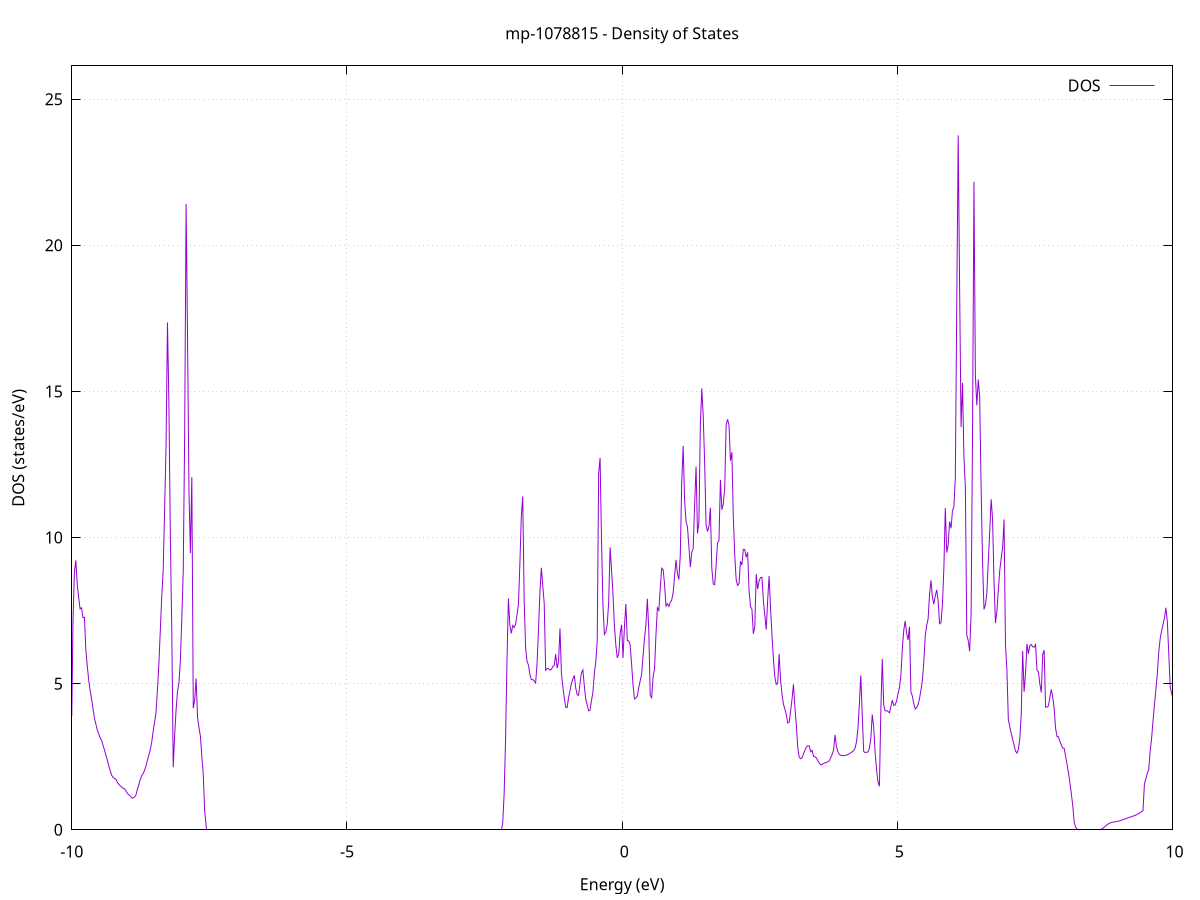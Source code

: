 set title 'mp-1078815 - Density of States'
set xlabel 'Energy (eV)'
set ylabel 'DOS (states/eV)'
set grid
set xrange [-10:10]
set yrange [0:26.140]
set xzeroaxis lt -1
set terminal png size 800,600
set output 'mp-1078815_dos_gnuplot.png'
plot '-' using 1:2 with lines title 'DOS'
-30.203000 0.000000
-30.177000 0.000000
-30.151000 0.000000
-30.124900 0.000000
-30.098900 0.000000
-30.072900 0.000000
-30.046800 0.000000
-30.020800 0.000000
-29.994800 0.000000
-29.968800 0.000000
-29.942700 0.000000
-29.916700 0.000000
-29.890700 0.000000
-29.864700 0.000000
-29.838600 0.000000
-29.812600 0.000000
-29.786600 0.000000
-29.760500 0.000000
-29.734500 0.000000
-29.708500 0.000000
-29.682500 0.000000
-29.656400 0.000000
-29.630400 0.000000
-29.604400 0.000000
-29.578300 0.000000
-29.552300 0.000000
-29.526300 0.000000
-29.500300 0.000000
-29.474200 0.000000
-29.448200 0.000000
-29.422200 0.000000
-29.396100 0.000000
-29.370100 0.000000
-29.344100 0.000000
-29.318100 0.000000
-29.292000 0.000000
-29.266000 0.000000
-29.240000 0.000000
-29.213900 0.000000
-29.187900 0.000000
-29.161900 0.000000
-29.135900 0.000000
-29.109800 0.000000
-29.083800 0.000000
-29.057800 0.000000
-29.031800 0.000000
-29.005700 0.000000
-28.979700 0.000000
-28.953700 0.000000
-28.927600 0.000000
-28.901600 0.000000
-28.875600 0.000000
-28.849600 0.000000
-28.823500 0.000000
-28.797500 0.000000
-28.771500 0.000000
-28.745400 0.000000
-28.719400 0.000000
-28.693400 0.000000
-28.667400 0.000000
-28.641300 0.000000
-28.615300 0.000000
-28.589300 0.000000
-28.563200 0.000000
-28.537200 0.000000
-28.511200 0.000000
-28.485200 0.000000
-28.459100 0.000000
-28.433100 0.000000
-28.407100 0.000000
-28.381000 0.000000
-28.355000 0.000000
-28.329000 0.000000
-28.303000 0.000000
-28.276900 0.000000
-28.250900 0.000000
-28.224900 0.000000
-28.198900 0.000000
-28.172800 0.000000
-28.146800 0.000000
-28.120800 0.000000
-28.094700 0.000000
-28.068700 0.000000
-28.042700 0.000000
-28.016700 0.000000
-27.990600 0.000000
-27.964600 0.000000
-27.938600 0.000000
-27.912500 0.000000
-27.886500 0.000000
-27.860500 0.000000
-27.834500 38.191200
-27.808400 13.559200
-27.782400 13.559200
-27.756400 9.294300
-27.730300 9.294300
-27.704300 0.000000
-27.678300 0.000000
-27.652300 0.000000
-27.626200 29.613600
-27.600200 17.490600
-27.574200 12.976200
-27.548200 12.976200
-27.522100 0.000000
-27.496100 0.000000
-27.470100 0.000000
-27.444000 0.000000
-27.418000 0.000000
-27.392000 0.000000
-27.366000 0.000000
-27.339900 0.000000
-27.313900 0.000000
-27.287900 0.000000
-27.261800 0.000000
-27.235800 0.000000
-27.209800 0.000000
-27.183800 0.000000
-27.157700 0.000000
-27.131700 0.000000
-27.105700 0.000000
-27.079600 0.000000
-27.053600 0.000000
-27.027600 0.000000
-27.001600 0.000000
-26.975500 0.000000
-26.949500 0.000000
-26.923500 0.000000
-26.897400 0.000000
-26.871400 0.000000
-26.845400 0.000000
-26.819400 0.000000
-26.793300 0.000000
-26.767300 0.000000
-26.741300 0.000000
-26.715300 0.000000
-26.689200 0.000000
-26.663200 0.000000
-26.637200 0.000000
-26.611100 0.000000
-26.585100 0.000000
-26.559100 0.000000
-26.533100 0.000000
-26.507000 0.000000
-26.481000 0.000000
-26.455000 0.000000
-26.428900 0.000000
-26.402900 0.000000
-26.376900 0.000000
-26.350900 0.000000
-26.324800 0.000000
-26.298800 0.000000
-26.272800 0.000000
-26.246700 0.000000
-26.220700 0.000000
-26.194700 0.000000
-26.168700 0.000000
-26.142600 0.000000
-26.116600 0.000000
-26.090600 0.000000
-26.064500 0.000000
-26.038500 0.000000
-26.012500 0.000000
-25.986500 0.000000
-25.960400 0.000000
-25.934400 0.000000
-25.908400 0.000000
-25.882400 0.000000
-25.856300 0.000000
-25.830300 0.000000
-25.804300 0.000000
-25.778200 0.000000
-25.752200 0.000000
-25.726200 0.000000
-25.700200 0.000000
-25.674100 0.000000
-25.648100 0.000000
-25.622100 0.000000
-25.596000 0.000000
-25.570000 0.000000
-25.544000 0.000000
-25.518000 0.000000
-25.491900 0.000000
-25.465900 0.000000
-25.439900 0.000000
-25.413800 0.000000
-25.387800 0.000000
-25.361800 0.000000
-25.335800 0.000000
-25.309700 0.000000
-25.283700 0.000000
-25.257700 0.000000
-25.231700 0.000000
-25.205600 0.000000
-25.179600 0.000000
-25.153600 0.000000
-25.127500 0.000000
-25.101500 0.000000
-25.075500 0.000000
-25.049500 0.000000
-25.023400 0.000000
-24.997400 0.000000
-24.971400 0.000000
-24.945300 0.000000
-24.919300 0.000000
-24.893300 0.000000
-24.867300 0.000000
-24.841200 0.000000
-24.815200 0.000000
-24.789200 0.000000
-24.763100 0.000000
-24.737100 0.000000
-24.711100 0.000000
-24.685100 0.000000
-24.659000 0.000000
-24.633000 0.000000
-24.607000 0.000000
-24.580900 0.000000
-24.554900 0.000000
-24.528900 0.000000
-24.502900 0.000000
-24.476800 0.000000
-24.450800 0.000000
-24.424800 0.000000
-24.398800 0.000000
-24.372700 0.000000
-24.346700 0.000000
-24.320700 0.000000
-24.294600 0.000000
-24.268600 0.000000
-24.242600 0.000000
-24.216600 0.000000
-24.190500 0.000000
-24.164500 0.000000
-24.138500 0.000000
-24.112400 0.000000
-24.086400 0.000000
-24.060400 0.000000
-24.034400 0.000000
-24.008300 0.000000
-23.982300 0.000000
-23.956300 0.000000
-23.930200 0.000000
-23.904200 0.000000
-23.878200 0.000000
-23.852200 0.000000
-23.826100 0.000000
-23.800100 0.000000
-23.774100 0.000000
-23.748000 0.000000
-23.722000 0.000000
-23.696000 0.000000
-23.670000 0.000000
-23.643900 0.000000
-23.617900 0.000000
-23.591900 0.000000
-23.565900 0.000000
-23.539800 0.000000
-23.513800 0.000000
-23.487800 0.000000
-23.461700 0.000000
-23.435700 0.000000
-23.409700 0.000000
-23.383700 0.000000
-23.357600 0.000000
-23.331600 0.000000
-23.305600 0.000000
-23.279500 0.000000
-23.253500 0.000000
-23.227500 0.000000
-23.201500 0.000000
-23.175400 0.000000
-23.149400 0.000000
-23.123400 0.000000
-23.097300 0.000000
-23.071300 0.000000
-23.045300 0.000000
-23.019300 0.000000
-22.993200 0.000000
-22.967200 0.000000
-22.941200 0.000000
-22.915200 0.000000
-22.889100 0.000000
-22.863100 0.000000
-22.837100 0.000000
-22.811000 0.000000
-22.785000 0.000000
-22.759000 0.000000
-22.733000 0.000000
-22.706900 0.000000
-22.680900 0.000000
-22.654900 0.000000
-22.628800 0.000000
-22.602800 0.000000
-22.576800 0.000000
-22.550800 0.000000
-22.524700 0.000000
-22.498700 0.000000
-22.472700 0.000000
-22.446600 0.000000
-22.420600 0.000000
-22.394600 0.000000
-22.368600 0.000000
-22.342500 0.000000
-22.316500 0.000000
-22.290500 0.000000
-22.264400 0.000000
-22.238400 0.000000
-22.212400 0.000000
-22.186400 0.000000
-22.160300 0.000000
-22.134300 0.000000
-22.108300 0.000000
-22.082300 0.000000
-22.056200 0.000000
-22.030200 0.000000
-22.004200 0.000000
-21.978100 0.000000
-21.952100 0.000000
-21.926100 0.000000
-21.900100 0.000000
-21.874000 0.000000
-21.848000 0.000000
-21.822000 0.000000
-21.795900 0.000000
-21.769900 0.000000
-21.743900 0.000000
-21.717900 0.000000
-21.691800 0.000000
-21.665800 0.000000
-21.639800 0.000000
-21.613700 0.000000
-21.587700 0.000000
-21.561700 0.000000
-21.535700 0.000000
-21.509600 0.000000
-21.483600 0.000000
-21.457600 0.000000
-21.431600 0.000000
-21.405500 0.000000
-21.379500 0.000000
-21.353500 0.000000
-21.327400 0.000000
-21.301400 0.000000
-21.275400 0.000000
-21.249400 0.000000
-21.223300 0.000000
-21.197300 0.000000
-21.171300 0.000000
-21.145200 0.000000
-21.119200 0.000000
-21.093200 0.000000
-21.067200 0.000000
-21.041100 0.000000
-21.015100 0.000000
-20.989100 0.000000
-20.963000 0.000000
-20.937000 0.000000
-20.911000 0.000000
-20.885000 0.000000
-20.858900 0.000000
-20.832900 0.000000
-20.806900 0.000000
-20.780800 0.000000
-20.754800 0.000000
-20.728800 0.000000
-20.702800 0.000000
-20.676700 0.000000
-20.650700 0.000000
-20.624700 0.000000
-20.598700 0.000000
-20.572600 0.000000
-20.546600 0.000000
-20.520600 0.000000
-20.494500 0.000000
-20.468500 0.000000
-20.442500 0.000000
-20.416500 0.000000
-20.390400 0.000000
-20.364400 0.000000
-20.338400 0.000000
-20.312300 0.000000
-20.286300 0.000000
-20.260300 0.000000
-20.234300 0.000000
-20.208200 0.000000
-20.182200 0.000000
-20.156200 0.000000
-20.130100 0.000000
-20.104100 0.000000
-20.078100 0.000000
-20.052100 0.000000
-20.026000 0.000000
-20.000000 0.000000
-19.974000 0.000000
-19.947900 0.000000
-19.921900 0.000000
-19.895900 0.000000
-19.869900 0.000000
-19.843800 0.000000
-19.817800 0.000000
-19.791800 0.000000
-19.765800 0.000000
-19.739700 0.000000
-19.713700 0.000000
-19.687700 0.000000
-19.661600 0.000000
-19.635600 0.000000
-19.609600 0.000000
-19.583600 0.000000
-19.557500 0.000000
-19.531500 0.000000
-19.505500 0.000000
-19.479400 0.000000
-19.453400 0.000000
-19.427400 0.000000
-19.401400 0.000000
-19.375300 0.000000
-19.349300 0.000000
-19.323300 0.000000
-19.297200 0.000000
-19.271200 0.000000
-19.245200 0.000000
-19.219200 0.000000
-19.193100 0.000000
-19.167100 0.000000
-19.141100 0.000000
-19.115100 0.000000
-19.089000 0.000000
-19.063000 0.000000
-19.037000 0.000000
-19.010900 0.000000
-18.984900 0.000000
-18.958900 0.000000
-18.932900 0.000000
-18.906800 0.000000
-18.880800 0.000000
-18.854800 0.000000
-18.828700 0.000000
-18.802700 0.000000
-18.776700 0.000000
-18.750700 0.000000
-18.724600 0.000000
-18.698600 0.000000
-18.672600 0.000000
-18.646500 0.000000
-18.620500 0.000000
-18.594500 0.000000
-18.568500 0.000000
-18.542400 0.000000
-18.516400 0.000000
-18.490400 0.000000
-18.464300 0.000000
-18.438300 0.000000
-18.412300 0.000000
-18.386300 0.000000
-18.360200 0.000000
-18.334200 0.000000
-18.308200 0.000000
-18.282200 0.000000
-18.256100 0.000000
-18.230100 0.000000
-18.204100 0.000000
-18.178000 0.000000
-18.152000 0.000000
-18.126000 0.000000
-18.100000 0.000000
-18.073900 0.000000
-18.047900 0.000000
-18.021900 0.000000
-17.995800 0.000000
-17.969800 0.000000
-17.943800 0.000000
-17.917800 0.000000
-17.891700 0.000000
-17.865700 0.000000
-17.839700 0.000000
-17.813600 0.000000
-17.787600 0.000000
-17.761600 0.000000
-17.735600 0.000000
-17.709500 0.000000
-17.683500 0.000000
-17.657500 0.000000
-17.631400 0.000000
-17.605400 0.000000
-17.579400 0.000000
-17.553400 0.000000
-17.527300 0.000000
-17.501300 0.000000
-17.475300 0.000000
-17.449300 0.000000
-17.423200 0.000000
-17.397200 0.000000
-17.371200 0.000000
-17.345100 0.000000
-17.319100 0.000000
-17.293100 0.000000
-17.267100 0.000000
-17.241000 0.000000
-17.215000 0.000000
-17.189000 0.000000
-17.162900 0.000000
-17.136900 0.000000
-17.110900 0.000000
-17.084900 0.000000
-17.058800 0.000000
-17.032800 0.000000
-17.006800 0.000000
-16.980700 0.000000
-16.954700 0.000000
-16.928700 0.000000
-16.902700 0.000000
-16.876600 0.000000
-16.850600 0.000000
-16.824600 0.000000
-16.798600 0.000000
-16.772500 0.000000
-16.746500 0.000000
-16.720500 0.000000
-16.694400 0.000000
-16.668400 0.000000
-16.642400 0.000000
-16.616400 0.000000
-16.590300 0.000000
-16.564300 0.000000
-16.538300 0.000000
-16.512200 0.000000
-16.486200 0.000000
-16.460200 0.000000
-16.434200 0.000000
-16.408100 0.000000
-16.382100 0.000000
-16.356100 0.000000
-16.330000 0.000000
-16.304000 0.000000
-16.278000 0.000000
-16.252000 0.000000
-16.225900 0.000000
-16.199900 0.000000
-16.173900 0.000000
-16.147800 0.000000
-16.121800 0.000000
-16.095800 0.000000
-16.069800 0.000000
-16.043700 0.000000
-16.017700 0.000000
-15.991700 0.000000
-15.965700 0.000000
-15.939600 0.000000
-15.913600 0.000000
-15.887600 0.000000
-15.861500 0.000000
-15.835500 0.000000
-15.809500 0.000000
-15.783500 0.000000
-15.757400 0.000000
-15.731400 0.000000
-15.705400 0.000000
-15.679300 0.000000
-15.653300 0.000000
-15.627300 0.000000
-15.601300 0.000000
-15.575200 0.000000
-15.549200 0.000000
-15.523200 0.000000
-15.497100 0.000000
-15.471100 0.000000
-15.445100 0.000000
-15.419100 0.000000
-15.393000 0.000000
-15.367000 0.000000
-15.341000 0.000000
-15.314900 0.000000
-15.288900 0.000000
-15.262900 0.000000
-15.236900 0.000000
-15.210800 0.000000
-15.184800 0.000000
-15.158800 0.000000
-15.132800 0.000000
-15.106700 0.000000
-15.080700 0.000000
-15.054700 0.000000
-15.028600 0.000000
-15.002600 0.000000
-14.976600 0.000000
-14.950600 0.000000
-14.924500 0.000000
-14.898500 0.000000
-14.872500 0.000000
-14.846400 0.000000
-14.820400 0.000000
-14.794400 0.000000
-14.768400 0.000000
-14.742300 0.000000
-14.716300 0.000000
-14.690300 0.000000
-14.664200 0.000000
-14.638200 0.000000
-14.612200 0.000000
-14.586200 0.000000
-14.560100 0.000000
-14.534100 0.000000
-14.508100 0.000000
-14.482100 0.000000
-14.456000 0.000000
-14.430000 0.000000
-14.404000 0.000000
-14.377900 0.000000
-14.351900 0.000000
-14.325900 0.000000
-14.299900 0.000000
-14.273800 0.000000
-14.247800 0.000000
-14.221800 0.000000
-14.195700 0.000000
-14.169700 0.000000
-14.143700 0.000000
-14.117700 0.000000
-14.091600 0.000000
-14.065600 0.000000
-14.039600 0.000000
-14.013500 0.000000
-13.987500 0.000000
-13.961500 0.000000
-13.935500 0.000000
-13.909400 0.000000
-13.883400 0.000000
-13.857400 0.000000
-13.831300 0.000000
-13.805300 0.000000
-13.779300 0.000000
-13.753300 0.000000
-13.727200 0.000000
-13.701200 0.000000
-13.675200 0.000000
-13.649200 0.000000
-13.623100 0.000000
-13.597100 0.000000
-13.571100 0.000000
-13.545000 0.000000
-13.519000 0.000000
-13.493000 0.000000
-13.467000 0.000000
-13.440900 0.000000
-13.414900 0.000000
-13.388900 0.000000
-13.362800 0.000000
-13.336800 0.000000
-13.310800 0.000000
-13.284800 0.000000
-13.258700 0.000000
-13.232700 0.000000
-13.206700 0.000000
-13.180600 0.000000
-13.154600 0.000000
-13.128600 0.000000
-13.102600 0.000000
-13.076500 0.000000
-13.050500 0.000000
-13.024500 0.000000
-12.998400 0.000000
-12.972400 0.000000
-12.946400 0.000000
-12.920400 0.000000
-12.894300 0.000000
-12.868300 0.000000
-12.842300 0.000000
-12.816300 0.000000
-12.790200 0.000000
-12.764200 0.000000
-12.738200 0.000000
-12.712100 0.000000
-12.686100 0.000000
-12.660100 0.000000
-12.634100 0.000000
-12.608000 0.000000
-12.582000 0.000000
-12.556000 0.000000
-12.529900 0.000000
-12.503900 0.000000
-12.477900 0.000000
-12.451900 0.000000
-12.425800 0.000000
-12.399800 0.000000
-12.373800 0.000000
-12.347700 0.000000
-12.321700 0.000000
-12.295700 0.000000
-12.269700 0.000000
-12.243600 0.000000
-12.217600 0.000000
-12.191600 0.000000
-12.165600 0.000000
-12.139500 0.000000
-12.113500 0.000000
-12.087500 0.000000
-12.061400 0.000000
-12.035400 0.000000
-12.009400 0.000000
-11.983400 0.000000
-11.957300 0.000000
-11.931300 0.000000
-11.905300 0.000000
-11.879200 0.000000
-11.853200 0.000000
-11.827200 0.000000
-11.801200 0.000000
-11.775100 0.000000
-11.749100 0.000000
-11.723100 0.000000
-11.697000 0.000000
-11.671000 0.000000
-11.645000 0.000000
-11.619000 0.000000
-11.592900 0.000000
-11.566900 0.000000
-11.540900 0.000000
-11.514800 0.000000
-11.488800 0.000000
-11.462800 0.000000
-11.436800 0.000000
-11.410700 0.000000
-11.384700 0.000000
-11.358700 0.000000
-11.332700 0.000000
-11.306600 0.000000
-11.280600 0.000000
-11.254600 0.051300
-11.228500 0.338200
-11.202500 0.689900
-11.176500 0.805300
-11.150500 0.874200
-11.124400 1.023800
-11.098400 1.197700
-11.072400 1.349500
-11.046300 1.432100
-11.020300 1.503300
-10.994300 1.608300
-10.968300 1.720700
-10.942200 1.833000
-10.916200 1.975900
-10.890200 2.307100
-10.864100 2.447300
-10.838100 2.461100
-10.812100 2.596900
-10.786100 2.731700
-10.760000 2.862200
-10.734000 2.956300
-10.708000 2.982800
-10.682000 3.087600
-10.655900 3.321200
-10.629900 3.251200
-10.603900 3.240000
-10.577800 3.278400
-10.551800 3.318100
-10.525800 3.327400
-10.499800 3.308300
-10.473700 3.322000
-10.447700 3.359100
-10.421700 3.408300
-10.395600 3.454800
-10.369600 3.380300
-10.343600 3.390200
-10.317600 3.523100
-10.291500 3.810800
-10.265500 4.308700
-10.239500 5.237200
-10.213400 6.261400
-10.187400 8.330000
-10.161400 8.703100
-10.135400 8.301800
-10.109300 8.202100
-10.083300 8.738400
-10.057300 4.608700
-10.031200 1.378400
-10.005200 3.103100
-9.979200 7.060200
-9.953200 8.787400
-9.927100 9.220900
-9.901100 8.406000
-9.875100 7.955600
-9.849100 7.559000
-9.823000 7.594100
-9.797000 7.262200
-9.771000 7.270400
-9.744900 6.165100
-9.718900 5.606900
-9.692900 5.127500
-9.666900 4.761700
-9.640800 4.474200
-9.614800 4.142900
-9.588800 3.823800
-9.562700 3.617000
-9.536700 3.415700
-9.510700 3.284000
-9.484700 3.144700
-9.458600 3.061800
-9.432600 2.888700
-9.406600 2.733100
-9.380500 2.555300
-9.354500 2.388500
-9.328500 2.184500
-9.302500 2.029400
-9.276400 1.870500
-9.250400 1.790100
-9.224400 1.760800
-9.198300 1.725700
-9.172300 1.619400
-9.146300 1.562500
-9.120300 1.503000
-9.094200 1.463400
-9.068200 1.421000
-9.042200 1.406400
-9.016200 1.322900
-8.990100 1.250700
-8.964100 1.193800
-8.938100 1.158500
-8.912000 1.094500
-8.886000 1.083700
-8.860000 1.119500
-8.834000 1.192800
-8.807900 1.385000
-8.781900 1.546200
-8.755900 1.720300
-8.729800 1.850700
-8.703800 1.927600
-8.677800 2.036400
-8.651800 2.178600
-8.625700 2.382500
-8.599700 2.552000
-8.573700 2.750600
-8.547600 2.997200
-8.521600 3.373300
-8.495600 3.686100
-8.469600 4.008700
-8.443500 4.807900
-8.417500 5.675200
-8.391500 6.830700
-8.365500 7.981900
-8.339400 8.900300
-8.313400 10.943500
-8.287400 13.133100
-8.261300 17.362300
-8.235300 14.568800
-8.209300 10.052200
-8.183300 6.823800
-8.157200 2.140600
-8.131200 3.218500
-8.105200 4.099300
-8.079100 4.735200
-8.053100 5.029600
-8.027100 5.764300
-8.001100 7.228000
-7.975000 8.855600
-7.949000 13.536500
-7.923000 21.416100
-7.896900 16.836700
-7.870900 11.593200
-7.844900 9.463500
-7.818900 12.070100
-7.792800 4.161400
-7.766800 4.434100
-7.740800 5.180100
-7.714700 3.842200
-7.688700 3.488000
-7.662700 3.195300
-7.636700 2.500600
-7.610600 1.867400
-7.584600 0.637200
-7.558600 0.000000
-7.532600 0.000000
-7.506500 0.000000
-7.480500 0.000000
-7.454500 0.000000
-7.428400 0.000000
-7.402400 0.000000
-7.376400 0.000000
-7.350400 0.000000
-7.324300 0.000000
-7.298300 0.000000
-7.272300 0.000000
-7.246200 0.000000
-7.220200 0.000000
-7.194200 0.000000
-7.168200 0.000000
-7.142100 0.000000
-7.116100 0.000000
-7.090100 0.000000
-7.064000 0.000000
-7.038000 0.000000
-7.012000 0.000000
-6.986000 0.000000
-6.959900 0.000000
-6.933900 0.000000
-6.907900 0.000000
-6.881800 0.000000
-6.855800 0.000000
-6.829800 0.000000
-6.803800 0.000000
-6.777700 0.000000
-6.751700 0.000000
-6.725700 0.000000
-6.699700 0.000000
-6.673600 0.000000
-6.647600 0.000000
-6.621600 0.000000
-6.595500 0.000000
-6.569500 0.000000
-6.543500 0.000000
-6.517500 0.000000
-6.491400 0.000000
-6.465400 0.000000
-6.439400 0.000000
-6.413300 0.000000
-6.387300 0.000000
-6.361300 0.000000
-6.335300 0.000000
-6.309200 0.000000
-6.283200 0.000000
-6.257200 0.000000
-6.231100 0.000000
-6.205100 0.000000
-6.179100 0.000000
-6.153100 0.000000
-6.127000 0.000000
-6.101000 0.000000
-6.075000 0.000000
-6.049000 0.000000
-6.022900 0.000000
-5.996900 0.000000
-5.970900 0.000000
-5.944800 0.000000
-5.918800 0.000000
-5.892800 0.000000
-5.866800 0.000000
-5.840700 0.000000
-5.814700 0.000000
-5.788700 0.000000
-5.762600 0.000000
-5.736600 0.000000
-5.710600 0.000000
-5.684600 0.000000
-5.658500 0.000000
-5.632500 0.000000
-5.606500 0.000000
-5.580400 0.000000
-5.554400 0.000000
-5.528400 0.000000
-5.502400 0.000000
-5.476300 0.000000
-5.450300 0.000000
-5.424300 0.000000
-5.398200 0.000000
-5.372200 0.000000
-5.346200 0.000000
-5.320200 0.000000
-5.294100 0.000000
-5.268100 0.000000
-5.242100 0.000000
-5.216100 0.000000
-5.190000 0.000000
-5.164000 0.000000
-5.138000 0.000000
-5.111900 0.000000
-5.085900 0.000000
-5.059900 0.000000
-5.033900 0.000000
-5.007800 0.000000
-4.981800 0.000000
-4.955800 0.000000
-4.929700 0.000000
-4.903700 0.000000
-4.877700 0.000000
-4.851700 0.000000
-4.825600 0.000000
-4.799600 0.000000
-4.773600 0.000000
-4.747500 0.000000
-4.721500 0.000000
-4.695500 0.000000
-4.669500 0.000000
-4.643400 0.000000
-4.617400 0.000000
-4.591400 0.000000
-4.565300 0.000000
-4.539300 0.000000
-4.513300 0.000000
-4.487300 0.000000
-4.461200 0.000000
-4.435200 0.000000
-4.409200 0.000000
-4.383200 0.000000
-4.357100 0.000000
-4.331100 0.000000
-4.305100 0.000000
-4.279000 0.000000
-4.253000 0.000000
-4.227000 0.000000
-4.201000 0.000000
-4.174900 0.000000
-4.148900 0.000000
-4.122900 0.000000
-4.096800 0.000000
-4.070800 0.000000
-4.044800 0.000000
-4.018800 0.000000
-3.992700 0.000000
-3.966700 0.000000
-3.940700 0.000000
-3.914600 0.000000
-3.888600 0.000000
-3.862600 0.000000
-3.836600 0.000000
-3.810500 0.000000
-3.784500 0.000000
-3.758500 0.000000
-3.732500 0.000000
-3.706400 0.000000
-3.680400 0.000000
-3.654400 0.000000
-3.628300 0.000000
-3.602300 0.000000
-3.576300 0.000000
-3.550300 0.000000
-3.524200 0.000000
-3.498200 0.000000
-3.472200 0.000000
-3.446100 0.000000
-3.420100 0.000000
-3.394100 0.000000
-3.368100 0.000000
-3.342000 0.000000
-3.316000 0.000000
-3.290000 0.000000
-3.263900 0.000000
-3.237900 0.000000
-3.211900 0.000000
-3.185900 0.000000
-3.159800 0.000000
-3.133800 0.000000
-3.107800 0.000000
-3.081700 0.000000
-3.055700 0.000000
-3.029700 0.000000
-3.003700 0.000000
-2.977600 0.000000
-2.951600 0.000000
-2.925600 0.000000
-2.899600 0.000000
-2.873500 0.000000
-2.847500 0.000000
-2.821500 0.000000
-2.795400 0.000000
-2.769400 0.000000
-2.743400 0.000000
-2.717400 0.000000
-2.691300 0.000000
-2.665300 0.000000
-2.639300 0.000000
-2.613200 0.000000
-2.587200 0.000000
-2.561200 0.000000
-2.535200 0.000000
-2.509100 0.000000
-2.483100 0.000000
-2.457100 0.000000
-2.431000 0.000000
-2.405000 0.000000
-2.379000 0.000000
-2.353000 0.000000
-2.326900 0.000000
-2.300900 0.000000
-2.274900 0.000000
-2.248800 0.000000
-2.222800 0.000000
-2.196800 0.000000
-2.170800 0.216200
-2.144700 1.190500
-2.118700 3.067000
-2.092700 5.771300
-2.066700 7.914300
-2.040600 7.006800
-2.014600 6.720500
-1.988600 6.988600
-1.962500 6.922900
-1.936500 7.036500
-1.910500 7.356500
-1.884500 7.705600
-1.858400 9.089700
-1.832400 10.707700
-1.806400 11.405600
-1.780300 7.873100
-1.754300 6.229100
-1.728300 5.762700
-1.702300 5.637000
-1.676200 5.314000
-1.650200 5.137100
-1.624200 5.139500
-1.598100 5.092400
-1.572100 5.023400
-1.546100 5.675900
-1.520100 6.858900
-1.494000 8.125500
-1.468000 8.965700
-1.442000 8.339400
-1.416000 7.747400
-1.389900 5.460500
-1.363900 5.515400
-1.337900 5.514400
-1.311800 5.467600
-1.285800 5.489500
-1.259800 5.585600
-1.233800 5.631400
-1.207700 6.010800
-1.181700 5.532600
-1.155700 5.745800
-1.129600 6.887900
-1.103600 5.350000
-1.077600 4.904500
-1.051600 4.512900
-1.025500 4.193200
-0.999500 4.183900
-0.973500 4.517100
-0.947400 4.757300
-0.921400 5.014400
-0.895400 5.150400
-0.869400 5.282500
-0.843300 4.852100
-0.817300 4.627800
-0.791300 4.600400
-0.765200 5.007900
-0.739200 5.368100
-0.713200 5.471100
-0.687200 4.922300
-0.661100 4.457300
-0.635100 4.274900
-0.609100 4.069200
-0.583100 4.093400
-0.557000 4.421900
-0.531000 4.705100
-0.505000 5.351100
-0.478900 5.750400
-0.452900 6.465800
-0.426900 12.193100
-0.400900 12.724200
-0.374800 9.870100
-0.348800 7.674500
-0.322800 6.683300
-0.296700 6.774000
-0.270700 7.033400
-0.244700 7.799300
-0.218700 9.664000
-0.192600 8.882300
-0.166600 8.063900
-0.140600 7.000100
-0.114500 6.321700
-0.088500 5.885700
-0.062500 6.005100
-0.036500 6.705100
-0.010400 7.012800
0.015600 5.878800
0.041600 6.939100
0.067700 7.725500
0.093700 6.474800
0.119700 6.464200
0.145700 6.320800
0.171800 5.660200
0.197800 4.949200
0.223800 4.479600
0.249800 4.510500
0.275900 4.570800
0.301900 4.867600
0.327900 5.096500
0.354000 5.318400
0.380000 5.941500
0.406000 6.542600
0.432000 7.008700
0.458100 7.903900
0.484100 6.815800
0.510100 4.597200
0.536200 4.515700
0.562200 5.236800
0.588200 5.501100
0.614200 6.667100
0.640300 7.596400
0.666300 7.503200
0.692300 8.259500
0.718400 8.951900
0.744400 8.907000
0.770400 8.411400
0.796400 7.652300
0.822500 7.737600
0.848500 7.641400
0.874500 7.779600
0.900500 7.859900
0.926600 8.113900
0.952600 8.669900
0.978600 9.237500
1.004700 8.758400
1.030700 8.562300
1.056700 9.409400
1.082700 11.897000
1.108800 13.138400
1.134800 11.279000
1.160800 10.548500
1.186900 10.361000
1.212900 9.693600
1.238900 8.983700
1.264900 9.492600
1.291000 9.622000
1.317000 11.127300
1.343000 12.428300
1.369100 10.138400
1.395100 10.536100
1.421100 13.866500
1.447100 15.102700
1.473200 14.151600
1.499200 12.558300
1.525200 10.434300
1.551300 10.208400
1.577300 10.381300
1.603300 11.018600
1.629300 8.947200
1.655400 8.413100
1.681400 8.385300
1.707400 9.062700
1.733400 9.820400
1.759500 9.897700
1.785500 11.974700
1.811500 10.949600
1.837600 11.146600
1.863600 11.683100
1.889600 13.854100
1.915600 14.042800
1.941700 13.844000
1.967700 12.631200
1.993700 12.920700
2.019800 10.699100
2.045800 9.401800
2.071800 8.563000
2.097800 8.360700
2.123900 8.417300
2.149900 9.187100
2.175900 9.057500
2.202000 9.594400
2.228000 9.591300
2.254000 9.327000
2.280000 9.493800
2.306100 8.186800
2.332100 7.637600
2.358100 7.553800
2.384100 6.705100
2.410200 6.947700
2.436200 8.750300
2.462200 8.235600
2.488300 8.518500
2.514300 8.629700
2.540300 8.641000
2.566300 7.835600
2.592400 7.335300
2.618400 6.849400
2.644400 7.876600
2.670500 8.686200
2.696500 7.566100
2.722500 6.660600
2.748500 5.836500
2.774600 5.227400
2.800600 4.972200
2.826600 5.008200
2.852700 6.021000
2.878700 5.122800
2.904700 4.636600
2.930700 4.300900
2.956800 4.129600
2.982800 3.942400
3.008800 3.657200
3.034900 3.678800
3.060900 4.062800
3.086900 4.473300
3.112900 4.975400
3.139000 4.199700
3.165000 3.589300
3.191000 2.804700
3.217000 2.485300
3.243100 2.431000
3.269100 2.463800
3.295100 2.597400
3.321200 2.718500
3.347200 2.834700
3.373200 2.873200
3.399200 2.870900
3.425300 2.671200
3.451300 2.715400
3.477300 2.515300
3.503400 2.495100
3.529400 2.459700
3.555400 2.366100
3.581400 2.283900
3.607500 2.220600
3.633500 2.232100
3.659500 2.268400
3.685600 2.291900
3.711600 2.308600
3.737600 2.324400
3.763600 2.360000
3.789700 2.467200
3.815700 2.581500
3.841700 2.727800
3.867800 3.248000
3.893800 2.853600
3.919800 2.673600
3.945800 2.577900
3.971900 2.548400
3.997900 2.537000
4.023900 2.536400
4.049900 2.544700
4.076000 2.554200
4.102000 2.573600
4.128000 2.600500
4.154100 2.635800
4.180100 2.669700
4.206100 2.704600
4.232100 2.791400
4.258200 3.008300
4.284200 3.465400
4.310200 4.288700
4.336300 5.283600
4.362300 3.943400
4.388300 2.684200
4.414300 2.642500
4.440400 2.651800
4.466400 2.664100
4.492400 2.782100
4.518500 3.117200
4.544500 3.944100
4.570500 3.523200
4.596500 2.648200
4.622600 2.073000
4.648600 1.631800
4.674600 1.487200
4.700600 4.098000
4.726700 5.846200
4.752700 4.274100
4.778700 4.070000
4.804800 4.075200
4.830800 4.049500
4.856800 4.001900
4.882800 4.210900
4.908900 4.431600
4.934900 4.257200
4.960900 4.269100
4.987000 4.417400
5.013000 4.657500
5.039000 4.863900
5.065000 5.274300
5.091100 6.216800
5.117100 6.832800
5.143100 7.146500
5.169200 6.719900
5.195200 6.495000
5.221200 6.950400
5.247200 4.710800
5.273300 4.576900
5.299300 4.311200
5.325300 4.133900
5.351400 4.181300
5.377400 4.283000
5.403400 4.493200
5.429400 4.781500
5.455500 5.103800
5.481500 5.748900
5.507500 6.651800
5.533500 6.989100
5.559600 7.217000
5.585600 8.066100
5.611600 8.534800
5.637700 7.960700
5.663700 7.721100
5.689700 8.006200
5.715700 8.208500
5.741800 7.827700
5.767800 7.050200
5.793800 7.087100
5.819900 7.719200
5.845900 8.951500
5.871900 11.010300
5.897900 9.485100
5.924000 9.742700
5.950000 10.546600
5.976000 10.317200
6.002100 10.919100
6.028100 11.051600
6.054100 12.049400
6.080100 18.029500
6.106200 23.763900
6.132200 18.506400
6.158200 13.783100
6.184300 15.292700
6.210300 12.743300
6.236300 11.736200
6.262300 6.659600
6.288400 6.474900
6.314400 6.110100
6.340400 7.390100
6.366400 13.484700
6.392500 22.172600
6.418500 15.536900
6.444500 14.521000
6.470600 15.408100
6.496600 14.800600
6.522600 11.727000
6.548600 9.152600
6.574700 7.539000
6.600700 7.696000
6.626700 8.095500
6.652800 9.174900
6.678800 10.207900
6.704800 11.308400
6.730800 10.626900
6.756900 8.483800
6.782900 7.074900
6.808900 7.472100
6.835000 8.179400
6.861000 8.872900
6.887000 9.288500
6.913000 9.649400
6.939100 10.620500
6.965100 6.338600
6.991100 5.481100
7.017100 3.774800
7.043200 3.528200
7.069200 3.306200
7.095200 3.093800
7.121300 2.903200
7.147300 2.694300
7.173300 2.623200
7.199300 2.746300
7.225400 3.121000
7.251400 3.939300
7.277400 6.121000
7.303500 4.723300
7.329500 5.344800
7.355500 6.366500
7.381500 6.021600
7.407600 6.297300
7.433600 6.340600
7.459600 6.259800
7.485700 6.249500
7.511700 6.335600
7.537700 5.467400
7.563700 5.407900
7.589800 4.989300
7.615800 4.697100
7.641800 6.004700
7.667900 6.147400
7.693900 4.193800
7.719900 4.197600
7.745900 4.238800
7.772000 4.529400
7.798000 4.804600
7.824000 4.533200
7.850000 4.145100
7.876100 3.467400
7.902100 3.186100
7.928100 3.183500
7.954200 3.024900
7.980200 2.898800
8.006200 2.791300
8.032200 2.786700
8.058300 2.508000
8.084300 2.241600
8.110300 1.939300
8.136400 1.601500
8.162400 1.226400
8.188400 0.810700
8.214400 0.253800
8.240500 0.081500
8.266500 0.025800
8.292500 0.001500
8.318600 0.000000
8.344600 0.000000
8.370600 0.000000
8.396600 0.000000
8.422700 0.000000
8.448700 0.000000
8.474700 0.000000
8.500800 0.000000
8.526800 0.000000
8.552800 0.000000
8.578800 0.000000
8.604900 0.000000
8.630900 0.000000
8.656900 0.000000
8.682900 0.006000
8.709000 0.023000
8.735000 0.051200
8.761000 0.090600
8.787100 0.136100
8.813100 0.175400
8.839100 0.207400
8.865100 0.231200
8.891200 0.247400
8.917200 0.259700
8.943200 0.269100
8.969300 0.276500
8.995300 0.285900
9.021300 0.297600
9.047300 0.311700
9.073400 0.328000
9.099400 0.346200
9.125400 0.364800
9.151500 0.382600
9.177500 0.399800
9.203500 0.416200
9.229500 0.432000
9.255600 0.448400
9.281600 0.465600
9.307600 0.483700
9.333600 0.503800
9.359700 0.527400
9.385700 0.553900
9.411700 0.583700
9.437800 0.620100
9.463800 0.663200
9.489800 1.561500
9.515800 1.747300
9.541900 1.931300
9.567900 2.061800
9.593900 2.679100
9.620000 3.123000
9.646000 3.723000
9.672000 4.279200
9.698000 4.792100
9.724100 5.333300
9.750100 6.082100
9.776100 6.540000
9.802200 6.813500
9.828200 7.030200
9.854200 7.245000
9.880200 7.598200
9.906300 7.122200
9.932300 6.025900
9.958300 4.903000
9.984400 4.661100
10.010400 4.501700
10.036400 4.292000
10.062400 3.695400
10.088500 3.252600
10.114500 3.096900
10.140500 2.901800
10.166500 2.722100
10.192600 2.275600
10.218600 2.161700
10.244600 2.065400
10.270700 1.990100
10.296700 2.217400
10.322700 2.553200
10.348700 2.860100
10.374800 3.104000
10.400800 3.263500
10.426800 3.492500
10.452900 4.029600
10.478900 5.053400
10.504900 6.802500
10.530900 7.805200
10.557000 7.433000
10.583000 7.109400
10.609000 7.180900
10.635100 7.792900
10.661100 9.085200
10.687100 9.358700
10.713100 9.310400
10.739200 9.343200
10.765200 9.408200
10.791200 9.137400
10.817300 8.115300
10.843300 6.647200
10.869300 6.032700
10.895300 5.557300
10.921400 5.522400
10.947400 6.087200
10.973400 6.020300
10.999400 5.947800
11.025500 5.474500
11.051500 5.202000
11.077500 5.218900
11.103600 5.667600
11.129600 5.654500
11.155600 5.792800
11.181600 6.272800
11.207700 6.265700
11.233700 6.490300
11.259700 6.132700
11.285800 6.272700
11.311800 6.951600
11.337800 8.199700
11.363800 8.640900
11.389900 6.477100
11.415900 5.490900
11.441900 7.338200
11.468000 7.518800
11.494000 7.328800
11.520000 6.881200
11.546000 6.248500
11.572100 5.980600
11.598100 5.993500
11.624100 6.413400
11.650100 6.555200
11.676200 6.946900
11.702200 7.774500
11.728200 8.782200
11.754300 7.086900
11.780300 5.972600
11.806300 6.078700
11.832300 6.620200
11.858400 8.807500
11.884400 10.858800
11.910400 10.509300
11.936500 9.084300
11.962500 8.543600
11.988500 7.338300
12.014500 6.830000
12.040600 5.888200
12.066600 5.421500
12.092600 5.835600
12.118700 6.616100
12.144700 6.777300
12.170700 6.714600
12.196700 6.776700
12.222800 6.710300
12.248800 6.599000
12.274800 6.446200
12.300900 6.943200
12.326900 8.749300
12.352900 9.808500
12.378900 9.688200
12.405000 8.138800
12.431000 7.313700
12.457000 6.922600
12.483000 6.343800
12.509100 6.216800
12.535100 6.493100
12.561100 6.417300
12.587200 6.015300
12.613200 5.999700
12.639200 6.117300
12.665200 5.585500
12.691300 5.402400
12.717300 5.557300
12.743300 5.390200
12.769400 4.986900
12.795400 4.547100
12.821400 4.208300
12.847400 4.469000
12.873500 4.772200
12.899500 4.867100
12.925500 5.075100
12.951600 5.441900
12.977600 5.961800
13.003600 6.486600
13.029600 7.075400
13.055700 7.242100
13.081700 6.555000
13.107700 6.985300
13.133700 7.077300
13.159800 7.416100
13.185800 8.068300
13.211800 7.781700
13.237900 8.295300
13.263900 8.552500
13.289900 8.404900
13.315900 8.146800
13.342000 8.032700
13.368000 7.829000
13.394000 7.475700
13.420100 6.923800
13.446100 6.229500
13.472100 6.438200
13.498100 6.311100
13.524200 6.138500
13.550200 6.029400
13.576200 5.860200
13.602300 5.708200
13.628300 5.607600
13.654300 5.474400
13.680300 5.413000
13.706400 5.367900
13.732400 5.480000
13.758400 5.705700
13.784500 6.007300
13.810500 6.375400
13.836500 6.799400
13.862500 7.426600
13.888600 7.635900
13.914600 8.142300
13.940600 8.584500
13.966600 8.631000
13.992700 9.400500
14.018700 8.148600
14.044700 7.651100
14.070800 7.658900
14.096800 8.494500
14.122800 8.411300
14.148800 8.539000
14.174900 8.454900
14.200900 8.357400
14.226900 8.362900
14.253000 8.527500
14.279000 8.439400
14.305000 8.444700
14.331000 8.489800
14.357100 8.697000
14.383100 8.804100
14.409100 8.963200
14.435200 9.167000
14.461200 9.483500
14.487200 9.909900
14.513200 10.007700
14.539300 9.926900
14.565300 9.222600
14.591300 8.395300
14.617400 8.108600
14.643400 7.721100
14.669400 7.659000
14.695400 7.684500
14.721500 7.936700
14.747500 7.976300
14.773500 8.563300
14.799500 9.236400
14.825600 9.569300
14.851600 9.543000
14.877600 8.688000
14.903700 8.804100
14.929700 8.877300
14.955700 10.146100
14.981700 8.453600
15.007800 8.550400
15.033800 8.966300
15.059800 10.473000
15.085900 10.398000
15.111900 8.719700
15.137900 7.873600
15.163900 7.811700
15.190000 8.012300
15.216000 8.815700
15.242000 9.602900
15.268100 10.005900
15.294100 9.767400
15.320100 8.990900
15.346100 8.522900
15.372200 6.835600
15.398200 6.086500
15.424200 6.772000
15.450200 7.515600
15.476300 7.475700
15.502300 7.704400
15.528300 8.066500
15.554400 7.814900
15.580400 7.061400
15.606400 7.282600
15.632400 6.979900
15.658500 6.608700
15.684500 6.013300
15.710500 5.873600
15.736600 5.859800
15.762600 6.357300
15.788600 7.412100
15.814600 7.511900
15.840700 7.861800
15.866700 8.108700
15.892700 8.972600
15.918800 8.517900
15.944800 7.369700
15.970800 6.946900
15.996800 7.065500
16.022900 8.646700
16.048900 11.166900
16.074900 12.028800
16.101000 9.351600
16.127000 8.311500
16.153000 8.935800
16.179000 9.582800
16.205100 9.547800
16.231100 8.451700
16.257100 7.842500
16.283100 7.402800
16.309200 6.981200
16.335200 6.674100
16.361200 6.434400
16.387300 6.431400
16.413300 6.834000
16.439300 7.187600
16.465300 7.309100
16.491400 7.288300
16.517400 7.310000
16.543400 7.453400
16.569500 7.963500
16.595500 6.927900
16.621500 7.290300
16.647500 7.654200
16.673600 8.089200
16.699600 8.083800
16.725600 7.086200
16.751700 6.579000
16.777700 6.388900
16.803700 7.191800
16.829700 8.827300
16.855800 8.490000
16.881800 7.972800
16.907800 8.112900
16.933900 7.731100
16.959900 7.641800
16.985900 7.736200
17.011900 7.192600
17.038000 6.883200
17.064000 6.667800
17.090000 6.637100
17.116000 5.855700
17.142100 5.571100
17.168100 5.921200
17.194100 6.098900
17.220200 6.435700
17.246200 7.074700
17.272200 6.888100
17.298200 6.518000
17.324300 6.541200
17.350300 7.093600
17.376300 7.136500
17.402400 7.109000
17.428400 6.733900
17.454400 6.493700
17.480400 5.826600
17.506500 5.845000
17.532500 5.591600
17.558500 5.253500
17.584600 5.017100
17.610600 5.087000
17.636600 5.456100
17.662600 5.740900
17.688700 6.541800
17.714700 7.115600
17.740700 7.599900
17.766700 7.904600
17.792800 8.098000
17.818800 8.086000
17.844800 8.465200
17.870900 10.098600
17.896900 9.074600
17.922900 8.277700
17.948900 7.333400
17.975000 7.089800
18.001000 7.011300
18.027000 6.913300
18.053100 7.289900
18.079100 6.743200
18.105100 6.681400
18.131100 6.585500
18.157200 6.516700
18.183200 6.238000
18.209200 6.001500
18.235300 6.081200
18.261300 6.367500
18.287300 6.156000
18.313300 5.599100
18.339400 5.612600
18.365400 6.211200
18.391400 6.824600
18.417500 6.553400
18.443500 6.491300
18.469500 5.150600
18.495500 4.446900
18.521600 3.939200
18.547600 3.610500
18.573600 3.339600
18.599600 3.111800
18.625700 2.886300
18.651700 2.680400
18.677700 2.476900
18.703800 2.317000
18.729800 2.072500
18.755800 1.790900
18.781800 1.592600
18.807900 1.452000
18.833900 1.324500
18.859900 1.209200
18.886000 1.120200
18.912000 1.023100
18.938000 0.877300
18.964000 0.760100
18.990100 0.693500
19.016100 0.644200
19.042100 0.593600
19.068200 0.490300
19.094200 0.397300
19.120200 0.346500
19.146200 0.300700
19.172300 0.249200
19.198300 0.181700
19.224300 0.153200
19.250400 0.130000
19.276400 0.108500
19.302400 0.088600
19.328400 0.070400
19.354500 0.053800
19.380500 0.038900
19.406500 0.025600
19.432500 0.015800
19.458600 0.007600
19.484600 0.000600
19.510600 0.000000
19.536700 0.000000
19.562700 0.000000
19.588700 0.000000
19.614700 0.000000
19.640800 0.000000
19.666800 0.000000
19.692800 0.000000
19.718900 0.000000
19.744900 0.000000
19.770900 0.000000
19.796900 0.000000
19.823000 0.000000
19.849000 0.000000
19.875000 0.000000
19.901100 0.000000
19.927100 0.000000
19.953100 0.000000
19.979100 0.000000
20.005200 0.000000
20.031200 0.000000
20.057200 0.000000
20.083200 0.000000
20.109300 0.000000
20.135300 0.000000
20.161300 0.000000
20.187400 0.000000
20.213400 0.000000
20.239400 0.000000
20.265400 0.000000
20.291500 0.000000
20.317500 0.000000
20.343500 0.000000
20.369600 0.000000
20.395600 0.000000
20.421600 0.000000
20.447600 0.000000
20.473700 0.000000
20.499700 0.000000
20.525700 0.000000
20.551800 0.000000
20.577800 0.000000
20.603800 0.000000
20.629800 0.000000
20.655900 0.000000
20.681900 0.000000
20.707900 0.000000
20.734000 0.000000
20.760000 0.000000
20.786000 0.000000
20.812000 0.000000
20.838100 0.000000
20.864100 0.000000
20.890100 0.000000
20.916100 0.000000
20.942200 0.000000
20.968200 0.000000
20.994200 0.000000
21.020300 0.000000
21.046300 0.000000
21.072300 0.000000
21.098300 0.000000
21.124400 0.000000
21.150400 0.000000
21.176400 0.000000
21.202500 0.000000
21.228500 0.000000
21.254500 0.000000
21.280500 0.000000
21.306600 0.000000
21.332600 0.000000
21.358600 0.000000
21.384700 0.000000
21.410700 0.000000
21.436700 0.000000
21.462700 0.000000
21.488800 0.000000
21.514800 0.000000
21.540800 0.000000
21.566900 0.000000
21.592900 0.000000
21.618900 0.000000
21.644900 0.000000
21.671000 0.000000
21.697000 0.000000
21.723000 0.000000
21.749000 0.000000
21.775100 0.000000
21.801100 0.000000
21.827100 0.000000
21.853200 0.000000
e
